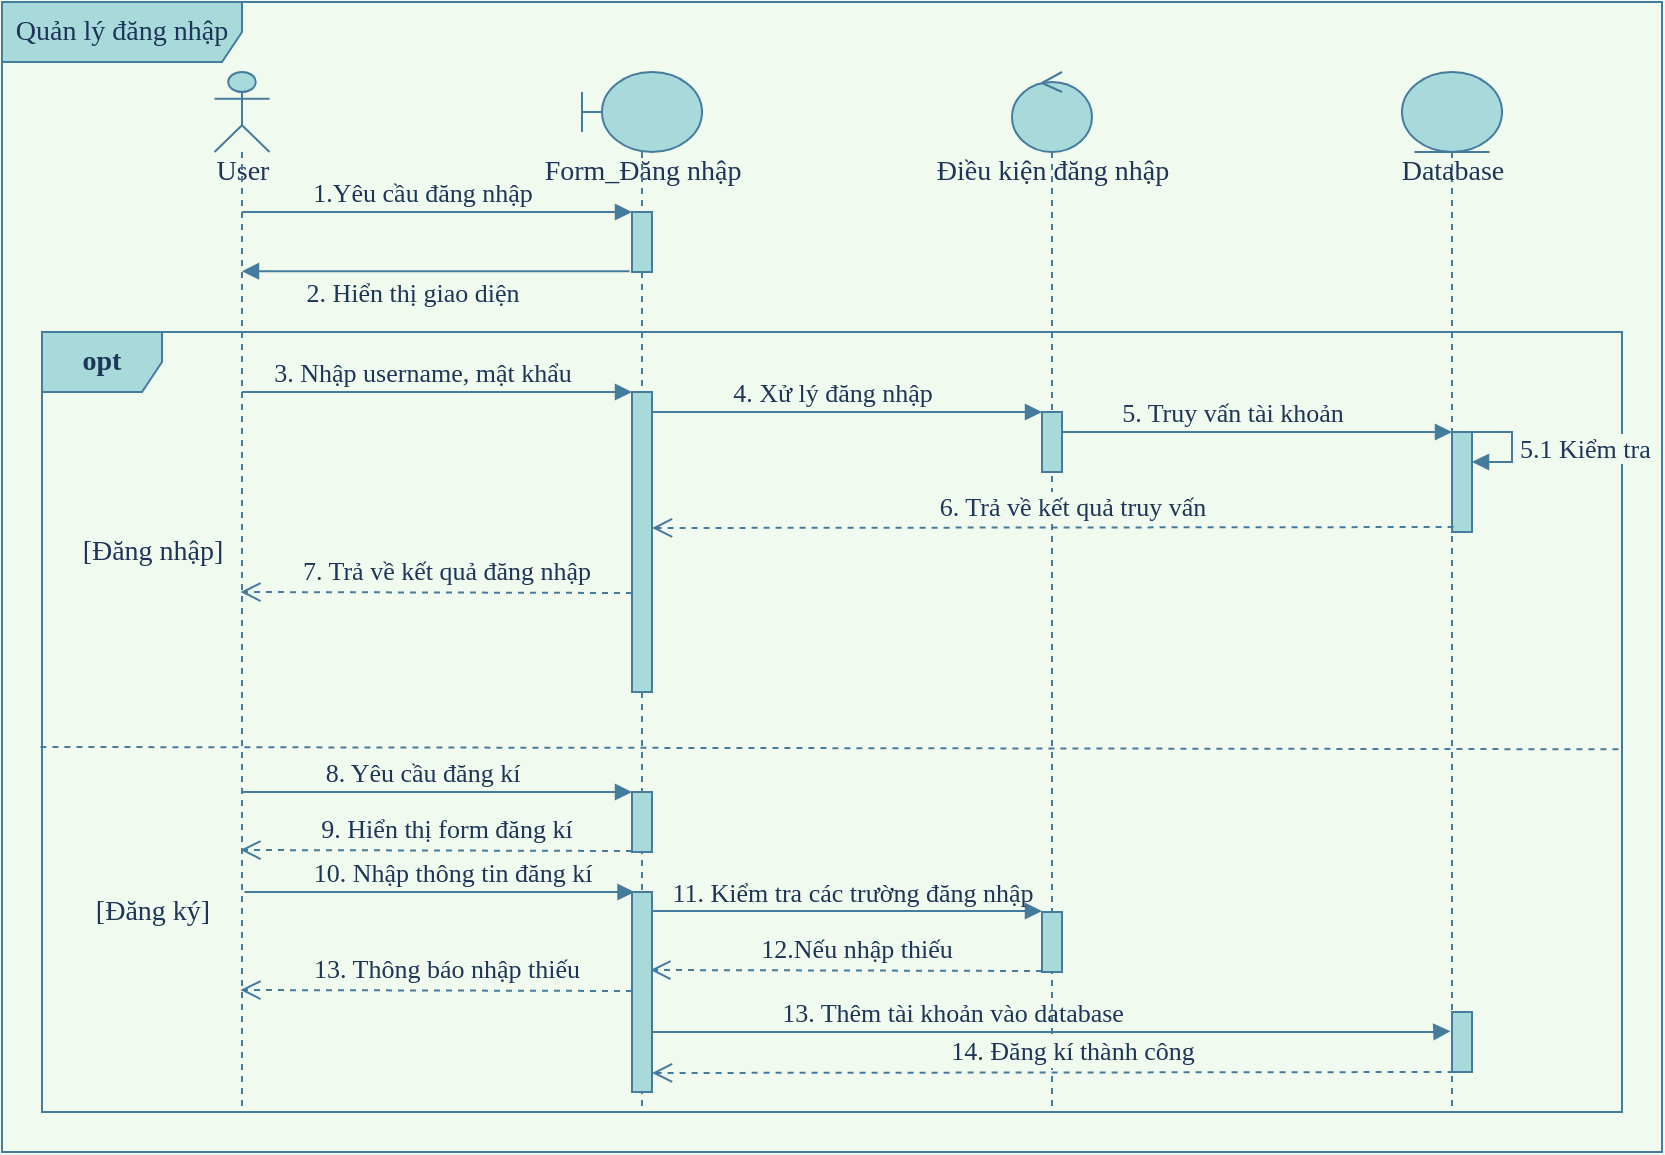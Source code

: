 <mxfile version="16.5.6" type="device"><diagram id="WuFAeLbKQtITYpE_hdke" name="Page-1"><mxGraphModel dx="1033" dy="588" grid="1" gridSize="10" guides="1" tooltips="1" connect="1" arrows="1" fold="1" page="1" pageScale="1" pageWidth="850" pageHeight="1100" background="#F1FAEE" math="0" shadow="0"><root><mxCell id="0"/><mxCell id="1" parent="0"/><mxCell id="ZpMGGzaSRMmR-nhfWAJ5-4" value="&lt;font style=&quot;font-size: 14px&quot;&gt;Quản lý đăng nhập&lt;/font&gt;" style="shape=umlFrame;whiteSpace=wrap;html=1;width=120;height=30;fontSize=13;fontFamily=Times New Roman;fillColor=#A8DADC;strokeColor=#457B9D;fontColor=#1D3557;" parent="1" vertex="1"><mxGeometry x="40" y="355" width="830" height="575" as="geometry"/></mxCell><mxCell id="ZpMGGzaSRMmR-nhfWAJ5-5" value="&lt;font style=&quot;font-size: 14px&quot;&gt;Form_Đăng nhập&lt;/font&gt;" style="text;html=1;align=center;verticalAlign=middle;resizable=0;points=[];autosize=1;strokeColor=none;fillColor=none;fontFamily=Times New Roman;fontSize=13;fontColor=#1D3557;" parent="1" vertex="1"><mxGeometry x="305" y="430" width="110" height="20" as="geometry"/></mxCell><mxCell id="ZpMGGzaSRMmR-nhfWAJ5-6" value="&lt;font style=&quot;font-size: 14px&quot;&gt;User&lt;/font&gt;" style="text;html=1;align=center;verticalAlign=middle;resizable=0;points=[];autosize=1;strokeColor=none;fillColor=none;fontFamily=Times New Roman;fontSize=13;fontColor=#1D3557;" parent="1" vertex="1"><mxGeometry x="140" y="430" width="40" height="20" as="geometry"/></mxCell><mxCell id="ZpMGGzaSRMmR-nhfWAJ5-7" value="&lt;font style=&quot;font-size: 14px&quot;&gt;Điều kiện đăng nhập&lt;/font&gt;" style="text;html=1;align=center;verticalAlign=middle;resizable=0;points=[];autosize=1;strokeColor=none;fillColor=none;fontFamily=Times New Roman;fontSize=13;fontColor=#1D3557;" parent="1" vertex="1"><mxGeometry x="500" y="430" width="130" height="20" as="geometry"/></mxCell><mxCell id="ZpMGGzaSRMmR-nhfWAJ5-8" value="" style="shape=umlLifeline;participant=umlActor;perimeter=lifelinePerimeter;whiteSpace=wrap;html=1;container=1;collapsible=0;recursiveResize=0;verticalAlign=top;spacingTop=36;outlineConnect=0;size=40;fontFamily=Times New Roman;fontSize=13;fillColor=#A8DADC;strokeColor=#457B9D;fontColor=#1D3557;" parent="1" vertex="1"><mxGeometry x="146.25" y="390" width="27.5" height="520" as="geometry"/></mxCell><mxCell id="ZpMGGzaSRMmR-nhfWAJ5-9" value="" style="shape=umlLifeline;participant=umlBoundary;perimeter=lifelinePerimeter;whiteSpace=wrap;html=1;container=1;collapsible=0;recursiveResize=0;verticalAlign=top;spacingTop=36;outlineConnect=0;fontFamily=Times New Roman;fontSize=13;fillColor=#A8DADC;strokeColor=#457B9D;fontColor=#1D3557;" parent="1" vertex="1"><mxGeometry x="330" y="390" width="60" height="520" as="geometry"/></mxCell><mxCell id="ZpMGGzaSRMmR-nhfWAJ5-10" value="" style="html=1;points=[];perimeter=orthogonalPerimeter;fontFamily=Times New Roman;fontSize=13;fillColor=#A8DADC;strokeColor=#457B9D;fontColor=#1D3557;" parent="ZpMGGzaSRMmR-nhfWAJ5-9" vertex="1"><mxGeometry x="25" y="70" width="10" height="30" as="geometry"/></mxCell><mxCell id="ZpMGGzaSRMmR-nhfWAJ5-11" value="" style="shape=umlLifeline;participant=umlEntity;perimeter=lifelinePerimeter;whiteSpace=wrap;html=1;container=1;collapsible=0;recursiveResize=0;verticalAlign=top;spacingTop=36;outlineConnect=0;fontFamily=Times New Roman;fontSize=13;size=40;fillColor=#A8DADC;strokeColor=#457B9D;fontColor=#1D3557;" parent="1" vertex="1"><mxGeometry x="740" y="390" width="50" height="520" as="geometry"/></mxCell><mxCell id="ZpMGGzaSRMmR-nhfWAJ5-12" value="&lt;font style=&quot;font-size: 14px&quot;&gt;Database&lt;/font&gt;" style="text;html=1;align=center;verticalAlign=middle;resizable=0;points=[];autosize=1;strokeColor=none;fillColor=none;fontFamily=Times New Roman;fontSize=13;fontColor=#1D3557;" parent="ZpMGGzaSRMmR-nhfWAJ5-11" vertex="1"><mxGeometry x="-10" y="40" width="70" height="20" as="geometry"/></mxCell><mxCell id="ZpMGGzaSRMmR-nhfWAJ5-13" value="" style="shape=umlLifeline;participant=umlControl;perimeter=lifelinePerimeter;whiteSpace=wrap;html=1;container=1;collapsible=0;recursiveResize=0;verticalAlign=top;spacingTop=36;outlineConnect=0;fontFamily=Times New Roman;fontSize=13;fillColor=#A8DADC;strokeColor=#457B9D;fontColor=#1D3557;" parent="1" vertex="1"><mxGeometry x="545" y="390" width="40" height="520" as="geometry"/></mxCell><mxCell id="ZpMGGzaSRMmR-nhfWAJ5-14" value="" style="endArrow=block;endFill=1;html=1;align=left;verticalAlign=top;rounded=0;fontFamily=Times New Roman;fontSize=13;labelBackgroundColor=#F1FAEE;strokeColor=#457B9D;fontColor=#1D3557;" parent="1" target="ZpMGGzaSRMmR-nhfWAJ5-10" edge="1"><mxGeometry x="-1" relative="1" as="geometry"><mxPoint x="160" y="460" as="sourcePoint"/><mxPoint x="315" y="460" as="targetPoint"/></mxGeometry></mxCell><mxCell id="ZpMGGzaSRMmR-nhfWAJ5-15" value="1.Yêu cầu đăng nhập" style="text;html=1;align=center;verticalAlign=middle;resizable=0;points=[];autosize=1;strokeColor=none;fillColor=none;fontFamily=Times New Roman;fontSize=13;fontColor=#1D3557;" parent="1" vertex="1"><mxGeometry x="185" y="440" width="130" height="20" as="geometry"/></mxCell><mxCell id="ZpMGGzaSRMmR-nhfWAJ5-16" value="" style="endArrow=block;endFill=1;html=1;align=left;verticalAlign=top;rounded=0;exitX=-0.12;exitY=0.987;exitDx=0;exitDy=0;exitPerimeter=0;fontFamily=Times New Roman;fontSize=13;labelBackgroundColor=#F1FAEE;strokeColor=#457B9D;fontColor=#1D3557;" parent="1" source="ZpMGGzaSRMmR-nhfWAJ5-10" target="ZpMGGzaSRMmR-nhfWAJ5-8" edge="1"><mxGeometry x="-1" relative="1" as="geometry"><mxPoint x="355" y="580" as="sourcePoint"/><mxPoint x="540" y="580" as="targetPoint"/></mxGeometry></mxCell><mxCell id="ZpMGGzaSRMmR-nhfWAJ5-17" value="2. Hiển thị giao diện" style="text;html=1;align=center;verticalAlign=middle;resizable=0;points=[];autosize=1;strokeColor=none;fillColor=none;fontFamily=Times New Roman;fontSize=13;fontColor=#1D3557;" parent="1" vertex="1"><mxGeometry x="185" y="490" width="120" height="20" as="geometry"/></mxCell><mxCell id="ZpMGGzaSRMmR-nhfWAJ5-18" value="&lt;b&gt;&lt;font style=&quot;font-size: 14px&quot;&gt;opt&lt;/font&gt;&lt;/b&gt;" style="shape=umlFrame;whiteSpace=wrap;html=1;fontFamily=Times New Roman;fontSize=13;fillColor=#A8DADC;strokeColor=#457B9D;fontColor=#1D3557;" parent="1" vertex="1"><mxGeometry x="60" y="520" width="790" height="390" as="geometry"/></mxCell><mxCell id="ZpMGGzaSRMmR-nhfWAJ5-19" value="" style="endArrow=none;dashed=1;html=1;rounded=0;exitX=-0.001;exitY=0.532;exitDx=0;exitDy=0;exitPerimeter=0;entryX=1;entryY=0.535;entryDx=0;entryDy=0;entryPerimeter=0;fontFamily=Times New Roman;fontSize=13;labelBackgroundColor=#F1FAEE;strokeColor=#457B9D;fontColor=#1D3557;" parent="1" source="ZpMGGzaSRMmR-nhfWAJ5-18" target="ZpMGGzaSRMmR-nhfWAJ5-18" edge="1"><mxGeometry width="50" height="50" relative="1" as="geometry"><mxPoint x="425" y="710" as="sourcePoint"/><mxPoint x="775" y="727" as="targetPoint"/></mxGeometry></mxCell><mxCell id="ZpMGGzaSRMmR-nhfWAJ5-20" value="&lt;font style=&quot;font-size: 14px&quot;&gt;[Đăng nhập]&lt;/font&gt;" style="text;html=1;align=center;verticalAlign=middle;resizable=0;points=[];autosize=1;strokeColor=none;fillColor=none;fontFamily=Times New Roman;fontSize=13;fontColor=#1D3557;" parent="1" vertex="1"><mxGeometry x="70" y="620" width="90" height="20" as="geometry"/></mxCell><mxCell id="ZpMGGzaSRMmR-nhfWAJ5-21" value="&lt;font style=&quot;font-size: 14px&quot;&gt;[Đăng ký]&lt;/font&gt;" style="text;html=1;align=center;verticalAlign=middle;resizable=0;points=[];autosize=1;strokeColor=none;fillColor=none;fontFamily=Times New Roman;fontSize=13;fontColor=#1D3557;" parent="1" vertex="1"><mxGeometry x="80" y="800" width="70" height="20" as="geometry"/></mxCell><mxCell id="ZpMGGzaSRMmR-nhfWAJ5-22" value="" style="html=1;points=[];perimeter=orthogonalPerimeter;fontFamily=Times New Roman;fontSize=13;fillColor=#A8DADC;strokeColor=#457B9D;fontColor=#1D3557;" parent="1" vertex="1"><mxGeometry x="355" y="550" width="10" height="150" as="geometry"/></mxCell><mxCell id="ZpMGGzaSRMmR-nhfWAJ5-23" value="" style="endArrow=block;endFill=1;html=1;align=left;verticalAlign=top;rounded=0;fontFamily=Times New Roman;fontSize=13;labelBackgroundColor=#F1FAEE;strokeColor=#457B9D;fontColor=#1D3557;" parent="1" edge="1"><mxGeometry x="-1" relative="1" as="geometry"><mxPoint x="160" y="550" as="sourcePoint"/><mxPoint x="355" y="550" as="targetPoint"/></mxGeometry></mxCell><mxCell id="ZpMGGzaSRMmR-nhfWAJ5-24" value="3. Nhập username, mật khẩu" style="text;html=1;align=center;verticalAlign=middle;resizable=0;points=[];autosize=1;strokeColor=none;fillColor=none;fontFamily=Times New Roman;fontSize=13;fontColor=#1D3557;" parent="1" vertex="1"><mxGeometry x="170" y="530" width="160" height="20" as="geometry"/></mxCell><mxCell id="ZpMGGzaSRMmR-nhfWAJ5-25" value="" style="html=1;points=[];perimeter=orthogonalPerimeter;fontFamily=Times New Roman;fontSize=13;fillColor=#A8DADC;strokeColor=#457B9D;fontColor=#1D3557;" parent="1" vertex="1"><mxGeometry x="560" y="560" width="10" height="30" as="geometry"/></mxCell><mxCell id="ZpMGGzaSRMmR-nhfWAJ5-26" value="" style="endArrow=block;endFill=1;html=1;align=left;verticalAlign=top;rounded=0;fontFamily=Times New Roman;fontSize=13;labelBackgroundColor=#F1FAEE;strokeColor=#457B9D;fontColor=#1D3557;" parent="1" edge="1"><mxGeometry x="-1" relative="1" as="geometry"><mxPoint x="365" y="560" as="sourcePoint"/><mxPoint x="560" y="560" as="targetPoint"/></mxGeometry></mxCell><mxCell id="ZpMGGzaSRMmR-nhfWAJ5-27" value="4. Xử lý đăng nhập" style="text;html=1;align=center;verticalAlign=middle;resizable=0;points=[];autosize=1;strokeColor=none;fillColor=none;fontFamily=Times New Roman;fontSize=13;fontColor=#1D3557;" parent="1" vertex="1"><mxGeometry x="395" y="540" width="120" height="20" as="geometry"/></mxCell><mxCell id="ZpMGGzaSRMmR-nhfWAJ5-28" value="5. Truy vấn tài khoản" style="text;html=1;align=center;verticalAlign=middle;resizable=0;points=[];autosize=1;strokeColor=none;fillColor=none;fontFamily=Times New Roman;fontSize=13;fontColor=#1D3557;" parent="1" vertex="1"><mxGeometry x="590" y="550" width="130" height="20" as="geometry"/></mxCell><mxCell id="ZpMGGzaSRMmR-nhfWAJ5-29" value="" style="endArrow=block;endFill=1;html=1;align=left;verticalAlign=top;rounded=0;fontFamily=Times New Roman;fontSize=13;labelBackgroundColor=#F1FAEE;strokeColor=#457B9D;fontColor=#1D3557;" parent="1" edge="1"><mxGeometry x="-1" relative="1" as="geometry"><mxPoint x="570" y="570" as="sourcePoint"/><mxPoint x="765" y="570" as="targetPoint"/></mxGeometry></mxCell><mxCell id="ZpMGGzaSRMmR-nhfWAJ5-30" value="" style="html=1;points=[];perimeter=orthogonalPerimeter;fontFamily=Times New Roman;fontSize=13;fillColor=#A8DADC;strokeColor=#457B9D;fontColor=#1D3557;" parent="1" vertex="1"><mxGeometry x="765" y="570" width="10" height="50" as="geometry"/></mxCell><mxCell id="ZpMGGzaSRMmR-nhfWAJ5-31" value="&lt;font style=&quot;font-size: 13px;&quot;&gt;5.1 Kiểm tra&lt;/font&gt;" style="edgeStyle=orthogonalEdgeStyle;html=1;align=left;spacingLeft=2;endArrow=block;rounded=0;entryX=1;entryY=0;fontFamily=Times New Roman;exitX=1;exitY=0;exitDx=0;exitDy=0;fontSize=13;labelBackgroundColor=#F1FAEE;strokeColor=#457B9D;fontColor=#1D3557;" parent="1" source="ZpMGGzaSRMmR-nhfWAJ5-30" edge="1"><mxGeometry relative="1" as="geometry"><Array as="points"><mxPoint x="795" y="570"/><mxPoint x="795" y="585"/></Array><mxPoint x="775" y="585" as="targetPoint"/></mxGeometry></mxCell><mxCell id="ZpMGGzaSRMmR-nhfWAJ5-32" value="6. Trả về kết quả truy vấn" style="html=1;verticalAlign=bottom;endArrow=open;dashed=1;endSize=8;rounded=0;fontFamily=Times New Roman;fontSize=13;exitX=0.08;exitY=0.95;exitDx=0;exitDy=0;exitPerimeter=0;labelBackgroundColor=#F1FAEE;strokeColor=#457B9D;fontColor=#1D3557;" parent="1" source="ZpMGGzaSRMmR-nhfWAJ5-30" edge="1"><mxGeometry x="-0.048" relative="1" as="geometry"><mxPoint x="485" y="640" as="sourcePoint"/><mxPoint x="365" y="618" as="targetPoint"/><mxPoint as="offset"/></mxGeometry></mxCell><mxCell id="ZpMGGzaSRMmR-nhfWAJ5-33" value="7. Trả về kết quả đăng nhập" style="html=1;verticalAlign=bottom;endArrow=open;dashed=1;endSize=8;rounded=0;fontFamily=Times New Roman;fontSize=13;labelBackgroundColor=#F1FAEE;strokeColor=#457B9D;fontColor=#1D3557;" parent="1" edge="1"><mxGeometry x="-0.05" relative="1" as="geometry"><mxPoint x="355" y="650.5" as="sourcePoint"/><mxPoint x="159.2" y="650" as="targetPoint"/><mxPoint as="offset"/></mxGeometry></mxCell><mxCell id="ZpMGGzaSRMmR-nhfWAJ5-34" value="" style="endArrow=block;endFill=1;html=1;align=left;verticalAlign=top;rounded=0;fontFamily=Times New Roman;fontSize=13;labelBackgroundColor=#F1FAEE;strokeColor=#457B9D;fontColor=#1D3557;" parent="1" edge="1"><mxGeometry x="-1" relative="1" as="geometry"><mxPoint x="160" y="750" as="sourcePoint"/><mxPoint x="355" y="750" as="targetPoint"/></mxGeometry></mxCell><mxCell id="ZpMGGzaSRMmR-nhfWAJ5-35" value="" style="html=1;points=[];perimeter=orthogonalPerimeter;fontFamily=Times New Roman;fontSize=13;fillColor=#A8DADC;strokeColor=#457B9D;fontColor=#1D3557;" parent="1" vertex="1"><mxGeometry x="355" y="750" width="10" height="30" as="geometry"/></mxCell><mxCell id="ZpMGGzaSRMmR-nhfWAJ5-36" value="8. Yêu cầu đăng kí" style="text;html=1;align=center;verticalAlign=middle;resizable=0;points=[];autosize=1;strokeColor=none;fillColor=none;fontFamily=Times New Roman;fontSize=13;fontColor=#1D3557;" parent="1" vertex="1"><mxGeometry x="195" y="730" width="110" height="20" as="geometry"/></mxCell><mxCell id="ZpMGGzaSRMmR-nhfWAJ5-37" value="9. Hiển thị form đăng kí" style="html=1;verticalAlign=bottom;endArrow=open;dashed=1;endSize=8;rounded=0;fontFamily=Times New Roman;fontSize=13;labelBackgroundColor=#F1FAEE;strokeColor=#457B9D;fontColor=#1D3557;" parent="1" edge="1"><mxGeometry x="-0.05" relative="1" as="geometry"><mxPoint x="355" y="779.5" as="sourcePoint"/><mxPoint x="159.2" y="779" as="targetPoint"/><mxPoint as="offset"/></mxGeometry></mxCell><mxCell id="ZpMGGzaSRMmR-nhfWAJ5-38" value="" style="endArrow=block;endFill=1;html=1;align=left;verticalAlign=top;rounded=0;fontFamily=Times New Roman;fontSize=13;labelBackgroundColor=#F1FAEE;strokeColor=#457B9D;fontColor=#1D3557;" parent="1" edge="1"><mxGeometry x="-1" relative="1" as="geometry"><mxPoint x="161.25" y="800" as="sourcePoint"/><mxPoint x="356.25" y="800" as="targetPoint"/></mxGeometry></mxCell><mxCell id="ZpMGGzaSRMmR-nhfWAJ5-39" value="" style="html=1;points=[];perimeter=orthogonalPerimeter;fontFamily=Times New Roman;fontSize=13;fillColor=#A8DADC;strokeColor=#457B9D;fontColor=#1D3557;" parent="1" vertex="1"><mxGeometry x="355" y="800" width="10" height="100" as="geometry"/></mxCell><mxCell id="ZpMGGzaSRMmR-nhfWAJ5-40" value="10. Nhập thông tin đăng kí" style="text;html=1;align=center;verticalAlign=middle;resizable=0;points=[];autosize=1;strokeColor=none;fillColor=none;fontFamily=Times New Roman;fontSize=13;fontColor=#1D3557;" parent="1" vertex="1"><mxGeometry x="190" y="780" width="150" height="20" as="geometry"/></mxCell><mxCell id="ZpMGGzaSRMmR-nhfWAJ5-41" value="" style="endArrow=block;endFill=1;html=1;align=left;verticalAlign=top;rounded=0;fontFamily=Times New Roman;fontSize=13;labelBackgroundColor=#F1FAEE;strokeColor=#457B9D;fontColor=#1D3557;" parent="1" edge="1"><mxGeometry x="-1" relative="1" as="geometry"><mxPoint x="365" y="809.5" as="sourcePoint"/><mxPoint x="560" y="809.5" as="targetPoint"/></mxGeometry></mxCell><mxCell id="ZpMGGzaSRMmR-nhfWAJ5-42" value="" style="html=1;points=[];perimeter=orthogonalPerimeter;fontFamily=Times New Roman;fontSize=13;fillColor=#A8DADC;strokeColor=#457B9D;fontColor=#1D3557;" parent="1" vertex="1"><mxGeometry x="560" y="810" width="10" height="30" as="geometry"/></mxCell><mxCell id="ZpMGGzaSRMmR-nhfWAJ5-43" value="11. Kiểm tra các trường đăng nhập" style="text;html=1;align=center;verticalAlign=middle;resizable=0;points=[];autosize=1;strokeColor=none;fillColor=none;fontFamily=Times New Roman;fontSize=13;fontColor=#1D3557;" parent="1" vertex="1"><mxGeometry x="365" y="790" width="200" height="20" as="geometry"/></mxCell><mxCell id="ZpMGGzaSRMmR-nhfWAJ5-44" value="12.Nếu nhập thiếu" style="html=1;verticalAlign=bottom;endArrow=open;dashed=1;endSize=8;rounded=0;fontFamily=Times New Roman;fontSize=13;labelBackgroundColor=#F1FAEE;strokeColor=#457B9D;fontColor=#1D3557;" parent="1" edge="1"><mxGeometry x="-0.05" relative="1" as="geometry"><mxPoint x="560" y="839.5" as="sourcePoint"/><mxPoint x="364.2" y="839" as="targetPoint"/><mxPoint as="offset"/></mxGeometry></mxCell><mxCell id="ZpMGGzaSRMmR-nhfWAJ5-45" value="13. Thông báo nhập thiếu" style="html=1;verticalAlign=bottom;endArrow=open;dashed=1;endSize=8;rounded=0;fontFamily=Times New Roman;fontSize=13;labelBackgroundColor=#F1FAEE;strokeColor=#457B9D;fontColor=#1D3557;" parent="1" edge="1"><mxGeometry x="-0.05" relative="1" as="geometry"><mxPoint x="355" y="849.5" as="sourcePoint"/><mxPoint x="159.2" y="849" as="targetPoint"/><mxPoint as="offset"/></mxGeometry></mxCell><mxCell id="ZpMGGzaSRMmR-nhfWAJ5-46" value="" style="endArrow=block;endFill=1;html=1;align=left;verticalAlign=top;rounded=0;entryX=-0.08;entryY=0.32;entryDx=0;entryDy=0;entryPerimeter=0;fontFamily=Times New Roman;fontSize=13;labelBackgroundColor=#F1FAEE;strokeColor=#457B9D;fontColor=#1D3557;" parent="1" target="ZpMGGzaSRMmR-nhfWAJ5-47" edge="1"><mxGeometry x="-1" relative="1" as="geometry"><mxPoint x="365" y="870" as="sourcePoint"/><mxPoint x="560" y="870" as="targetPoint"/><Array as="points"><mxPoint x="755" y="870"/></Array></mxGeometry></mxCell><mxCell id="ZpMGGzaSRMmR-nhfWAJ5-47" value="" style="html=1;points=[];perimeter=orthogonalPerimeter;fontFamily=Times New Roman;fontSize=13;fillColor=#A8DADC;strokeColor=#457B9D;fontColor=#1D3557;" parent="1" vertex="1"><mxGeometry x="765" y="860" width="10" height="30" as="geometry"/></mxCell><mxCell id="ZpMGGzaSRMmR-nhfWAJ5-48" value="13. Thêm tài khoản vào database" style="text;html=1;align=center;verticalAlign=middle;resizable=0;points=[];autosize=1;strokeColor=none;fillColor=none;fontFamily=Times New Roman;fontSize=13;fontColor=#1D3557;" parent="1" vertex="1"><mxGeometry x="420" y="850" width="190" height="20" as="geometry"/></mxCell><mxCell id="ZpMGGzaSRMmR-nhfWAJ5-49" value="14. Đăng kí thành công" style="html=1;verticalAlign=bottom;endArrow=open;dashed=1;endSize=8;rounded=0;fontFamily=Times New Roman;fontSize=13;exitX=0.08;exitY=0.95;exitDx=0;exitDy=0;exitPerimeter=0;labelBackgroundColor=#F1FAEE;strokeColor=#457B9D;fontColor=#1D3557;" parent="1" edge="1"><mxGeometry x="-0.048" relative="1" as="geometry"><mxPoint x="765.8" y="890" as="sourcePoint"/><mxPoint x="365" y="890.5" as="targetPoint"/><mxPoint as="offset"/></mxGeometry></mxCell><mxCell id="ZpMGGzaSRMmR-nhfWAJ5-51" value="" style="rounded=0;whiteSpace=wrap;html=1;fontFamily=Times New Roman;fontSize=13;fillColor=#A8DADC;strokeColor=#457B9D;fontColor=#1D3557;" parent="1" vertex="1"><mxGeometry x="475" y="680" width="30" as="geometry"/></mxCell></root></mxGraphModel></diagram></mxfile>